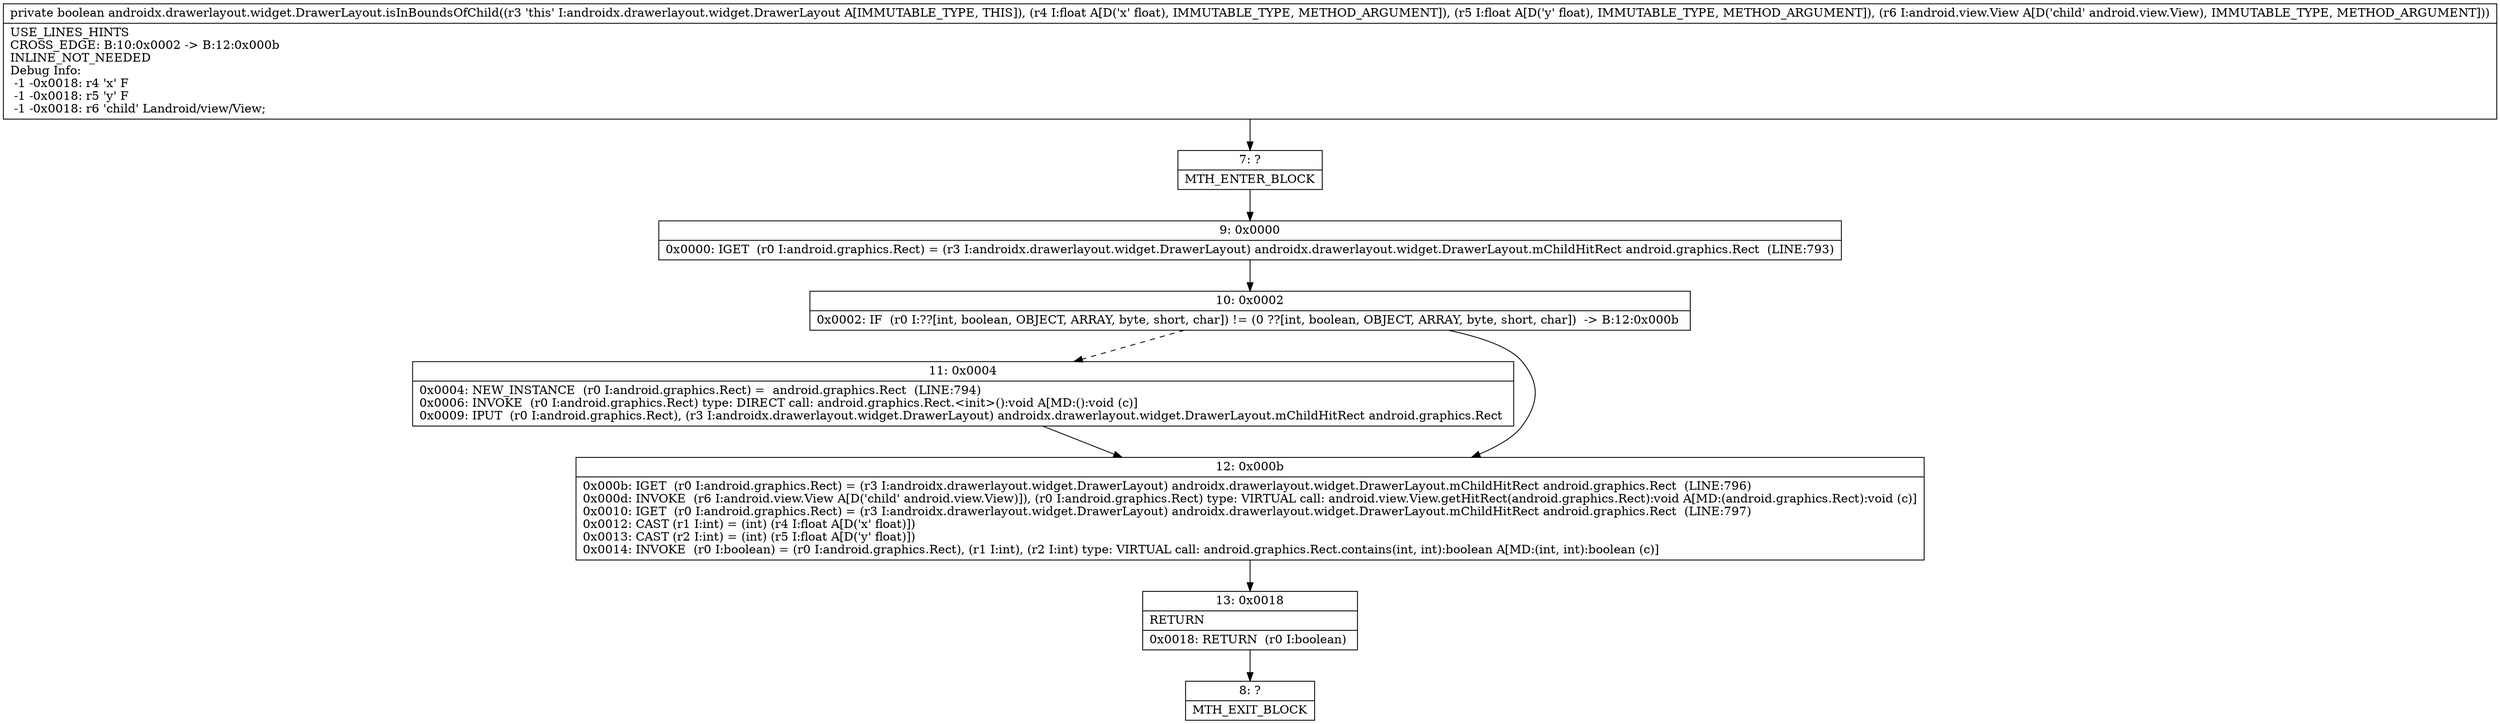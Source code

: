 digraph "CFG forandroidx.drawerlayout.widget.DrawerLayout.isInBoundsOfChild(FFLandroid\/view\/View;)Z" {
Node_7 [shape=record,label="{7\:\ ?|MTH_ENTER_BLOCK\l}"];
Node_9 [shape=record,label="{9\:\ 0x0000|0x0000: IGET  (r0 I:android.graphics.Rect) = (r3 I:androidx.drawerlayout.widget.DrawerLayout) androidx.drawerlayout.widget.DrawerLayout.mChildHitRect android.graphics.Rect  (LINE:793)\l}"];
Node_10 [shape=record,label="{10\:\ 0x0002|0x0002: IF  (r0 I:??[int, boolean, OBJECT, ARRAY, byte, short, char]) != (0 ??[int, boolean, OBJECT, ARRAY, byte, short, char])  \-\> B:12:0x000b \l}"];
Node_11 [shape=record,label="{11\:\ 0x0004|0x0004: NEW_INSTANCE  (r0 I:android.graphics.Rect) =  android.graphics.Rect  (LINE:794)\l0x0006: INVOKE  (r0 I:android.graphics.Rect) type: DIRECT call: android.graphics.Rect.\<init\>():void A[MD:():void (c)]\l0x0009: IPUT  (r0 I:android.graphics.Rect), (r3 I:androidx.drawerlayout.widget.DrawerLayout) androidx.drawerlayout.widget.DrawerLayout.mChildHitRect android.graphics.Rect \l}"];
Node_12 [shape=record,label="{12\:\ 0x000b|0x000b: IGET  (r0 I:android.graphics.Rect) = (r3 I:androidx.drawerlayout.widget.DrawerLayout) androidx.drawerlayout.widget.DrawerLayout.mChildHitRect android.graphics.Rect  (LINE:796)\l0x000d: INVOKE  (r6 I:android.view.View A[D('child' android.view.View)]), (r0 I:android.graphics.Rect) type: VIRTUAL call: android.view.View.getHitRect(android.graphics.Rect):void A[MD:(android.graphics.Rect):void (c)]\l0x0010: IGET  (r0 I:android.graphics.Rect) = (r3 I:androidx.drawerlayout.widget.DrawerLayout) androidx.drawerlayout.widget.DrawerLayout.mChildHitRect android.graphics.Rect  (LINE:797)\l0x0012: CAST (r1 I:int) = (int) (r4 I:float A[D('x' float)]) \l0x0013: CAST (r2 I:int) = (int) (r5 I:float A[D('y' float)]) \l0x0014: INVOKE  (r0 I:boolean) = (r0 I:android.graphics.Rect), (r1 I:int), (r2 I:int) type: VIRTUAL call: android.graphics.Rect.contains(int, int):boolean A[MD:(int, int):boolean (c)]\l}"];
Node_13 [shape=record,label="{13\:\ 0x0018|RETURN\l|0x0018: RETURN  (r0 I:boolean) \l}"];
Node_8 [shape=record,label="{8\:\ ?|MTH_EXIT_BLOCK\l}"];
MethodNode[shape=record,label="{private boolean androidx.drawerlayout.widget.DrawerLayout.isInBoundsOfChild((r3 'this' I:androidx.drawerlayout.widget.DrawerLayout A[IMMUTABLE_TYPE, THIS]), (r4 I:float A[D('x' float), IMMUTABLE_TYPE, METHOD_ARGUMENT]), (r5 I:float A[D('y' float), IMMUTABLE_TYPE, METHOD_ARGUMENT]), (r6 I:android.view.View A[D('child' android.view.View), IMMUTABLE_TYPE, METHOD_ARGUMENT]))  | USE_LINES_HINTS\lCROSS_EDGE: B:10:0x0002 \-\> B:12:0x000b\lINLINE_NOT_NEEDED\lDebug Info:\l  \-1 \-0x0018: r4 'x' F\l  \-1 \-0x0018: r5 'y' F\l  \-1 \-0x0018: r6 'child' Landroid\/view\/View;\l}"];
MethodNode -> Node_7;Node_7 -> Node_9;
Node_9 -> Node_10;
Node_10 -> Node_11[style=dashed];
Node_10 -> Node_12;
Node_11 -> Node_12;
Node_12 -> Node_13;
Node_13 -> Node_8;
}

